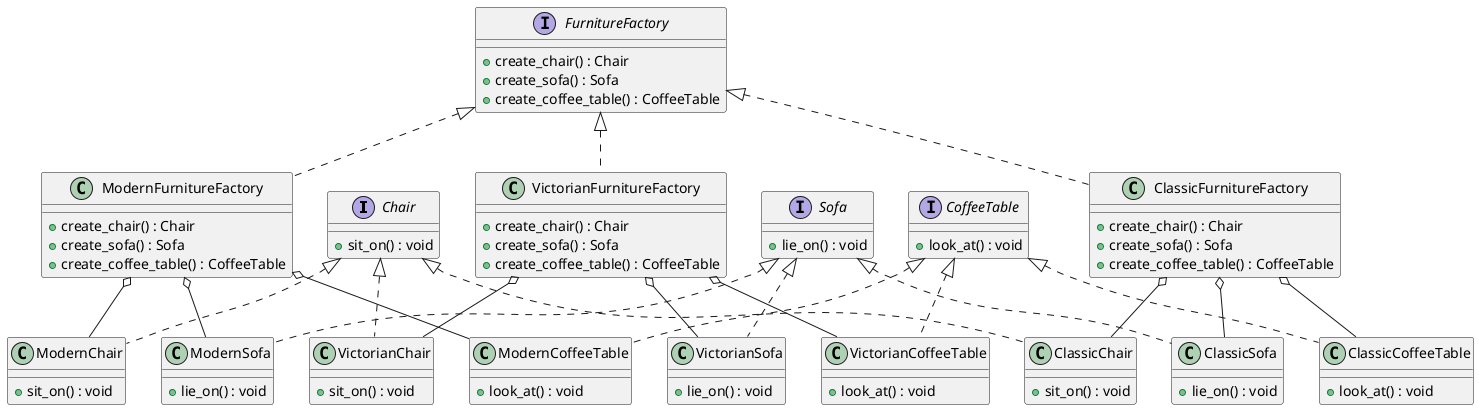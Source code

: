 @startuml

interface Chair {
    + sit_on() : void
}

interface Sofa {
    + lie_on() : void
}

interface CoffeeTable {
    + look_at() : void
}

interface FurnitureFactory {
    + create_chair() : Chair
    + create_sofa() : Sofa
    + create_coffee_table() : CoffeeTable
}

class ModernChair implements Chair {
    + sit_on() : void
}

class VictorianChair implements Chair {
    + sit_on() : void
}

class ClassicChair implements Chair {
    + sit_on() : void
}

class ModernSofa implements Sofa {
    + lie_on() : void
}

class VictorianSofa implements Sofa {
    + lie_on() : void
}

class ClassicSofa implements Sofa {
    + lie_on() : void
}

class ModernCoffeeTable implements CoffeeTable {
    + look_at() : void
}

class VictorianCoffeeTable implements CoffeeTable {
    + look_at() : void
}

class ClassicCoffeeTable implements CoffeeTable {
    + look_at() : void
}

class ModernFurnitureFactory implements FurnitureFactory {
    + create_chair() : Chair
    + create_sofa() : Sofa
    + create_coffee_table() : CoffeeTable
}

class VictorianFurnitureFactory implements FurnitureFactory {
    + create_chair() : Chair
    + create_sofa() : Sofa
    + create_coffee_table() : CoffeeTable
}

class ClassicFurnitureFactory implements FurnitureFactory {
    + create_chair() : Chair
    + create_sofa() : Sofa
    + create_coffee_table() : CoffeeTable
}

ModernFurnitureFactory o-- ModernChair
ModernFurnitureFactory o-- ModernSofa
ModernFurnitureFactory o-- ModernCoffeeTable

VictorianFurnitureFactory o-- VictorianChair
VictorianFurnitureFactory o-- VictorianSofa
VictorianFurnitureFactory o-- VictorianCoffeeTable

ClassicFurnitureFactory o-- ClassicChair
ClassicFurnitureFactory o-- ClassicSofa
ClassicFurnitureFactory o-- ClassicCoffeeTable

@enduml
